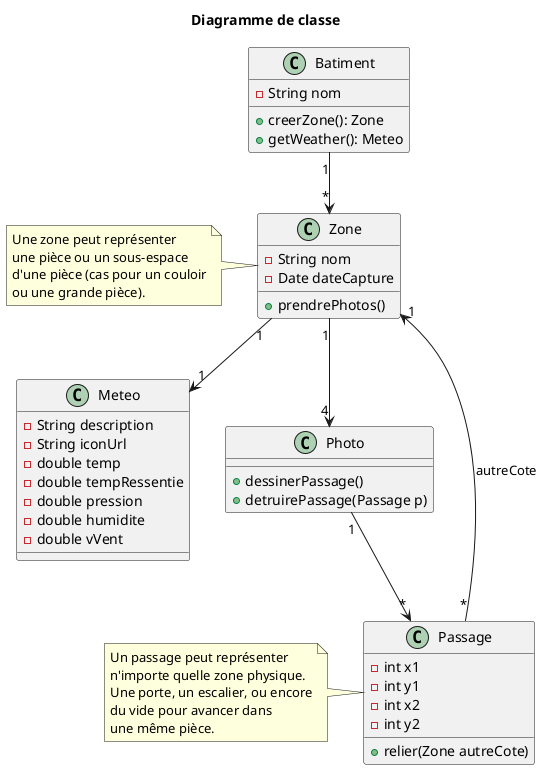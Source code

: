 @startuml diag_c
title Diagramme de classe

class Batiment {
    - String nom
    + creerZone(): Zone
    + getWeather(): Meteo
}

class Zone {
    - String nom
    - Date dateCapture
    + prendrePhotos()
}
note left: Une zone peut représenter\nune pièce ou un sous-espace\nd'une pièce (cas pour un couloir\nou une grande pièce).

class Meteo {
    - String description
    - String iconUrl
    - double temp
    - double tempRessentie
    - double pression
    - double humidite
    - double vVent
}

class Photo {
    + dessinerPassage()
    + detruirePassage(Passage p)
}

class Passage {
    - int x1
    - int y1
    - int x2
    - int y2
    + relier(Zone autreCote)
}
note left: Un passage peut représenter\nn'importe quelle zone physique.\nUne porte, un escalier, ou encore\ndu vide pour avancer dans\nune même pièce.


Batiment "1" --> "*" Zone
Zone "1" --> "4" Photo
Photo "1" --> "*" Passage
Passage "*" --> "1" Zone : autreCote
Zone "1" --> "1" Meteo

@enduml